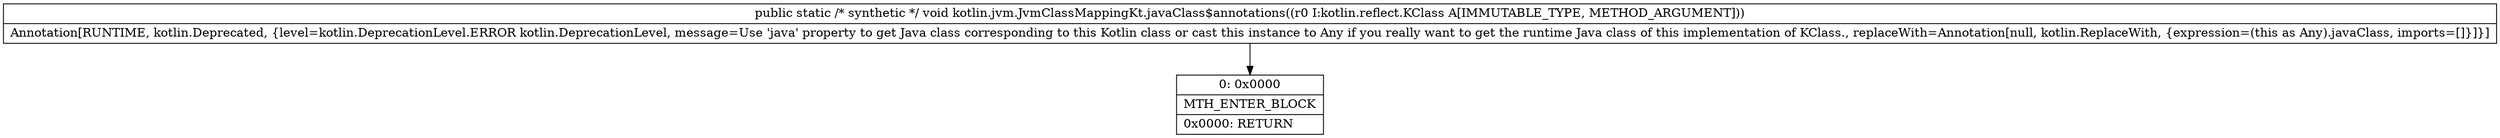 digraph "CFG forkotlin.jvm.JvmClassMappingKt.javaClass$annotations(Lkotlin\/reflect\/KClass;)V" {
Node_0 [shape=record,label="{0\:\ 0x0000|MTH_ENTER_BLOCK\l|0x0000: RETURN   \l}"];
MethodNode[shape=record,label="{public static \/* synthetic *\/ void kotlin.jvm.JvmClassMappingKt.javaClass$annotations((r0 I:kotlin.reflect.KClass A[IMMUTABLE_TYPE, METHOD_ARGUMENT]))  | Annotation[RUNTIME, kotlin.Deprecated, \{level=kotlin.DeprecationLevel.ERROR kotlin.DeprecationLevel, message=Use 'java' property to get Java class corresponding to this Kotlin class or cast this instance to Any if you really want to get the runtime Java class of this implementation of KClass., replaceWith=Annotation[null, kotlin.ReplaceWith, \{expression=(this as Any).javaClass, imports=[]\}]\}]\l}"];
MethodNode -> Node_0;
}

